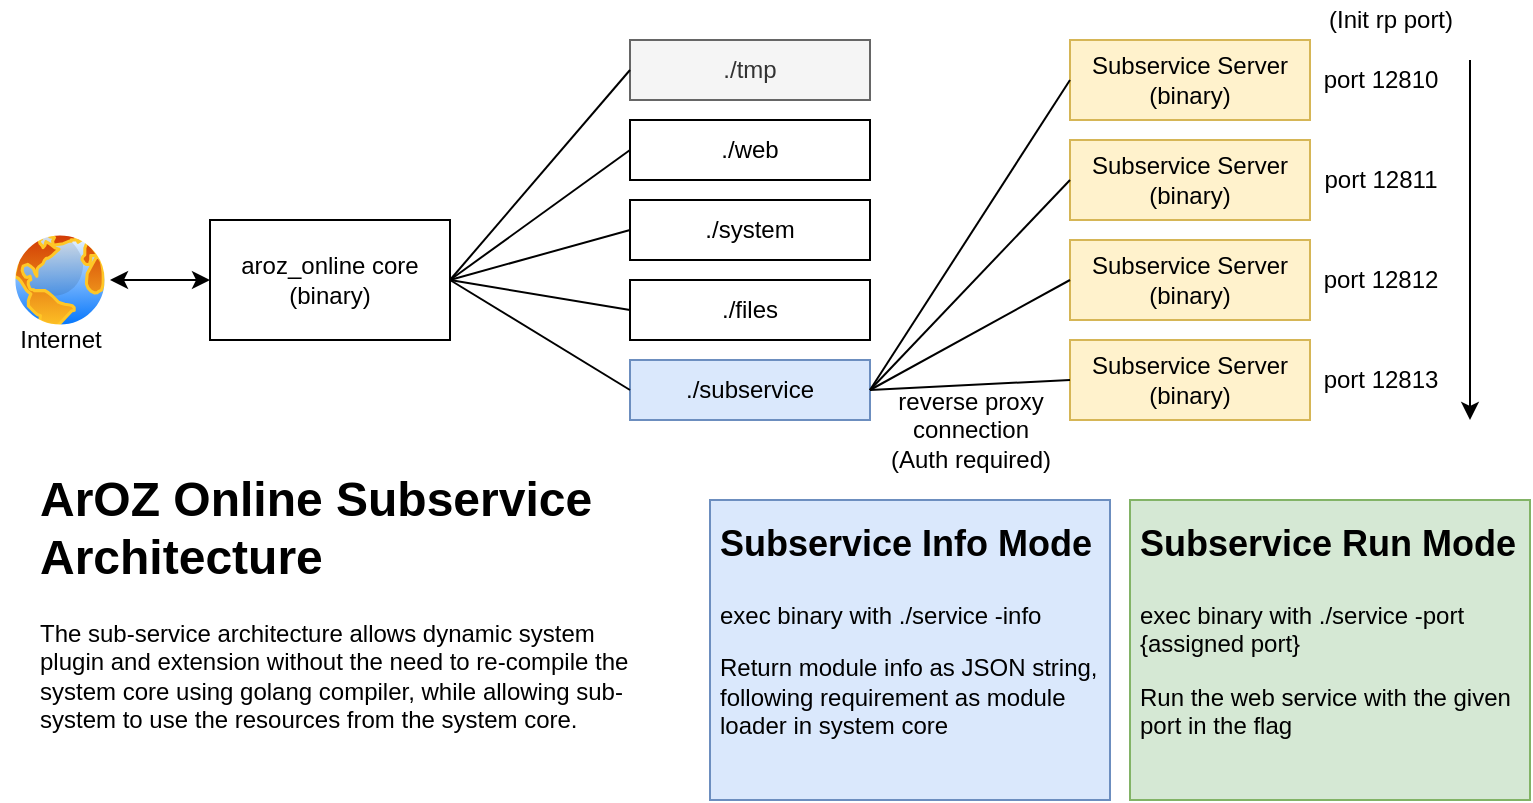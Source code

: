 <mxfile version="12.4.2" type="device" pages="1"><diagram id="6klqZmRbYNopwUd8a8NG" name="Page-1"><mxGraphModel dx="982" dy="397" grid="1" gridSize="10" guides="1" tooltips="1" connect="1" arrows="1" fold="1" page="1" pageScale="1" pageWidth="827" pageHeight="1169" math="0" shadow="0"><root><mxCell id="0"/><mxCell id="1" parent="0"/><mxCell id="2BjdnMdunMNIt6IyHlqT-1" value="aroz_online core&lt;br&gt;(binary)" style="rounded=0;whiteSpace=wrap;html=1;" vertex="1" parent="1"><mxGeometry x="130" y="250" width="120" height="60" as="geometry"/></mxCell><mxCell id="2BjdnMdunMNIt6IyHlqT-2" value="./web" style="rounded=0;whiteSpace=wrap;html=1;" vertex="1" parent="1"><mxGeometry x="340" y="200" width="120" height="30" as="geometry"/></mxCell><mxCell id="2BjdnMdunMNIt6IyHlqT-3" value="./system" style="rounded=0;whiteSpace=wrap;html=1;" vertex="1" parent="1"><mxGeometry x="340" y="240" width="120" height="30" as="geometry"/></mxCell><mxCell id="2BjdnMdunMNIt6IyHlqT-4" value="./files" style="rounded=0;whiteSpace=wrap;html=1;" vertex="1" parent="1"><mxGeometry x="340" y="280" width="120" height="30" as="geometry"/></mxCell><mxCell id="2BjdnMdunMNIt6IyHlqT-5" value="./tmp" style="rounded=0;whiteSpace=wrap;html=1;fillColor=#f5f5f5;strokeColor=#666666;fontColor=#333333;" vertex="1" parent="1"><mxGeometry x="340" y="160" width="120" height="30" as="geometry"/></mxCell><mxCell id="2BjdnMdunMNIt6IyHlqT-6" value="./subservice" style="rounded=0;whiteSpace=wrap;html=1;fillColor=#dae8fc;strokeColor=#6c8ebf;" vertex="1" parent="1"><mxGeometry x="340" y="320" width="120" height="30" as="geometry"/></mxCell><mxCell id="2BjdnMdunMNIt6IyHlqT-7" value="" style="endArrow=none;html=1;exitX=1;exitY=0.5;exitDx=0;exitDy=0;entryX=0;entryY=0.5;entryDx=0;entryDy=0;" edge="1" parent="1" source="2BjdnMdunMNIt6IyHlqT-1" target="2BjdnMdunMNIt6IyHlqT-5"><mxGeometry width="50" height="50" relative="1" as="geometry"><mxPoint x="260" y="290" as="sourcePoint"/><mxPoint x="310" y="240" as="targetPoint"/></mxGeometry></mxCell><mxCell id="2BjdnMdunMNIt6IyHlqT-8" value="" style="endArrow=none;html=1;exitX=1;exitY=0.5;exitDx=0;exitDy=0;entryX=0;entryY=0.5;entryDx=0;entryDy=0;" edge="1" parent="1" source="2BjdnMdunMNIt6IyHlqT-1" target="2BjdnMdunMNIt6IyHlqT-2"><mxGeometry width="50" height="50" relative="1" as="geometry"><mxPoint x="260" y="290" as="sourcePoint"/><mxPoint x="350" y="185" as="targetPoint"/></mxGeometry></mxCell><mxCell id="2BjdnMdunMNIt6IyHlqT-9" value="" style="endArrow=none;html=1;exitX=1;exitY=0.5;exitDx=0;exitDy=0;entryX=0;entryY=0.5;entryDx=0;entryDy=0;" edge="1" parent="1" source="2BjdnMdunMNIt6IyHlqT-1" target="2BjdnMdunMNIt6IyHlqT-3"><mxGeometry width="50" height="50" relative="1" as="geometry"><mxPoint x="270" y="300" as="sourcePoint"/><mxPoint x="360" y="195" as="targetPoint"/></mxGeometry></mxCell><mxCell id="2BjdnMdunMNIt6IyHlqT-10" value="" style="endArrow=none;html=1;entryX=0;entryY=0.5;entryDx=0;entryDy=0;" edge="1" parent="1" target="2BjdnMdunMNIt6IyHlqT-4"><mxGeometry width="50" height="50" relative="1" as="geometry"><mxPoint x="250" y="280" as="sourcePoint"/><mxPoint x="370" y="205" as="targetPoint"/></mxGeometry></mxCell><mxCell id="2BjdnMdunMNIt6IyHlqT-11" value="" style="endArrow=none;html=1;entryX=0;entryY=0.5;entryDx=0;entryDy=0;" edge="1" parent="1" target="2BjdnMdunMNIt6IyHlqT-6"><mxGeometry width="50" height="50" relative="1" as="geometry"><mxPoint x="250" y="280" as="sourcePoint"/><mxPoint x="380" y="215" as="targetPoint"/></mxGeometry></mxCell><mxCell id="2BjdnMdunMNIt6IyHlqT-12" value="Subservice Server&lt;br&gt;(binary)" style="rounded=0;whiteSpace=wrap;html=1;fillColor=#fff2cc;strokeColor=#d6b656;" vertex="1" parent="1"><mxGeometry x="560" y="160" width="120" height="40" as="geometry"/></mxCell><mxCell id="2BjdnMdunMNIt6IyHlqT-13" value="Subservice Server&lt;br&gt;(binary)" style="rounded=0;whiteSpace=wrap;html=1;fillColor=#fff2cc;strokeColor=#d6b656;" vertex="1" parent="1"><mxGeometry x="560" y="210" width="120" height="40" as="geometry"/></mxCell><mxCell id="2BjdnMdunMNIt6IyHlqT-14" value="Subservice Server&lt;br&gt;(binary)" style="rounded=0;whiteSpace=wrap;html=1;fillColor=#fff2cc;strokeColor=#d6b656;" vertex="1" parent="1"><mxGeometry x="560" y="260" width="120" height="40" as="geometry"/></mxCell><mxCell id="2BjdnMdunMNIt6IyHlqT-15" value="Subservice Server&lt;br&gt;(binary)" style="rounded=0;whiteSpace=wrap;html=1;fillColor=#fff2cc;strokeColor=#d6b656;" vertex="1" parent="1"><mxGeometry x="560" y="310" width="120" height="40" as="geometry"/></mxCell><mxCell id="2BjdnMdunMNIt6IyHlqT-16" value="" style="endArrow=none;html=1;entryX=0;entryY=0.5;entryDx=0;entryDy=0;exitX=1;exitY=0.5;exitDx=0;exitDy=0;" edge="1" parent="1" source="2BjdnMdunMNIt6IyHlqT-6" target="2BjdnMdunMNIt6IyHlqT-12"><mxGeometry width="50" height="50" relative="1" as="geometry"><mxPoint x="260" y="290" as="sourcePoint"/><mxPoint x="350" y="345" as="targetPoint"/></mxGeometry></mxCell><mxCell id="2BjdnMdunMNIt6IyHlqT-17" value="" style="endArrow=none;html=1;entryX=0;entryY=0.5;entryDx=0;entryDy=0;exitX=1;exitY=0.5;exitDx=0;exitDy=0;" edge="1" parent="1" source="2BjdnMdunMNIt6IyHlqT-6" target="2BjdnMdunMNIt6IyHlqT-13"><mxGeometry width="50" height="50" relative="1" as="geometry"><mxPoint x="470" y="345" as="sourcePoint"/><mxPoint x="570" y="190" as="targetPoint"/></mxGeometry></mxCell><mxCell id="2BjdnMdunMNIt6IyHlqT-18" value="" style="endArrow=none;html=1;entryX=0;entryY=0.5;entryDx=0;entryDy=0;exitX=1;exitY=0.5;exitDx=0;exitDy=0;" edge="1" parent="1" source="2BjdnMdunMNIt6IyHlqT-6" target="2BjdnMdunMNIt6IyHlqT-14"><mxGeometry width="50" height="50" relative="1" as="geometry"><mxPoint x="480" y="355" as="sourcePoint"/><mxPoint x="580" y="200" as="targetPoint"/></mxGeometry></mxCell><mxCell id="2BjdnMdunMNIt6IyHlqT-19" value="" style="endArrow=none;html=1;entryX=0;entryY=0.5;entryDx=0;entryDy=0;exitX=1;exitY=0.5;exitDx=0;exitDy=0;" edge="1" parent="1" source="2BjdnMdunMNIt6IyHlqT-6" target="2BjdnMdunMNIt6IyHlqT-15"><mxGeometry width="50" height="50" relative="1" as="geometry"><mxPoint x="490" y="365" as="sourcePoint"/><mxPoint x="590" y="210" as="targetPoint"/></mxGeometry></mxCell><mxCell id="2BjdnMdunMNIt6IyHlqT-20" value="port 12810" style="text;html=1;align=center;verticalAlign=middle;resizable=0;points=[];;autosize=1;" vertex="1" parent="1"><mxGeometry x="680" y="170" width="70" height="20" as="geometry"/></mxCell><mxCell id="2BjdnMdunMNIt6IyHlqT-21" value="port 12811" style="text;html=1;align=center;verticalAlign=middle;resizable=0;points=[];;autosize=1;" vertex="1" parent="1"><mxGeometry x="680" y="220" width="70" height="20" as="geometry"/></mxCell><mxCell id="2BjdnMdunMNIt6IyHlqT-22" value="port 12812" style="text;html=1;align=center;verticalAlign=middle;resizable=0;points=[];;autosize=1;" vertex="1" parent="1"><mxGeometry x="680" y="270" width="70" height="20" as="geometry"/></mxCell><mxCell id="2BjdnMdunMNIt6IyHlqT-23" value="port 12813" style="text;html=1;align=center;verticalAlign=middle;resizable=0;points=[];;autosize=1;" vertex="1" parent="1"><mxGeometry x="680" y="320" width="70" height="20" as="geometry"/></mxCell><mxCell id="2BjdnMdunMNIt6IyHlqT-24" value="(Init rp port)" style="text;html=1;align=center;verticalAlign=middle;resizable=0;points=[];;autosize=1;" vertex="1" parent="1"><mxGeometry x="680" y="140" width="80" height="20" as="geometry"/></mxCell><mxCell id="2BjdnMdunMNIt6IyHlqT-25" value="" style="endArrow=classic;html=1;" edge="1" parent="1"><mxGeometry width="50" height="50" relative="1" as="geometry"><mxPoint x="760" y="170" as="sourcePoint"/><mxPoint x="760" y="350" as="targetPoint"/></mxGeometry></mxCell><mxCell id="2BjdnMdunMNIt6IyHlqT-26" value="reverse proxy&lt;br&gt;connection&lt;br&gt;(Auth required)" style="text;html=1;align=center;verticalAlign=middle;resizable=0;points=[];;autosize=1;" vertex="1" parent="1"><mxGeometry x="460" y="330" width="100" height="50" as="geometry"/></mxCell><mxCell id="2BjdnMdunMNIt6IyHlqT-27" value="&lt;h1&gt;ArOZ Online Subservice Architecture&lt;/h1&gt;&lt;p&gt;The sub-service architecture allows dynamic system plugin and extension without the need to re-compile the system core using golang compiler, while allowing sub-system to use the resources from the system core.&lt;br&gt;&lt;/p&gt;" style="text;html=1;strokeColor=none;fillColor=none;spacing=5;spacingTop=-20;whiteSpace=wrap;overflow=hidden;rounded=0;" vertex="1" parent="1"><mxGeometry x="40" y="370" width="320" height="140" as="geometry"/></mxCell><mxCell id="2BjdnMdunMNIt6IyHlqT-29" value="" style="endArrow=classic;startArrow=classic;html=1;entryX=0;entryY=0.5;entryDx=0;entryDy=0;" edge="1" parent="1" target="2BjdnMdunMNIt6IyHlqT-1"><mxGeometry width="50" height="50" relative="1" as="geometry"><mxPoint x="80" y="280" as="sourcePoint"/><mxPoint x="80" y="290" as="targetPoint"/></mxGeometry></mxCell><mxCell id="2BjdnMdunMNIt6IyHlqT-30" value="" style="aspect=fixed;perimeter=ellipsePerimeter;html=1;align=center;shadow=0;dashed=0;spacingTop=3;image;image=img/lib/active_directory/internet_globe.svg;" vertex="1" parent="1"><mxGeometry x="30" y="255" width="50" height="50" as="geometry"/></mxCell><mxCell id="2BjdnMdunMNIt6IyHlqT-31" value="Internet" style="text;html=1;align=center;verticalAlign=middle;resizable=0;points=[];;autosize=1;" vertex="1" parent="1"><mxGeometry x="25" y="300" width="60" height="20" as="geometry"/></mxCell><mxCell id="2BjdnMdunMNIt6IyHlqT-33" value="&lt;h1&gt;&lt;span style=&quot;font-size: 18px&quot;&gt;Subservice Info Mode&lt;/span&gt;&lt;/h1&gt;&lt;p&gt;exec binary with ./service -info&lt;/p&gt;&lt;p&gt;Return module info as JSON string, following requirement as module loader in system core&lt;/p&gt;" style="text;html=1;spacing=5;spacingTop=-20;whiteSpace=wrap;overflow=hidden;rounded=0;fillColor=#dae8fc;strokeColor=#6c8ebf;" vertex="1" parent="1"><mxGeometry x="380" y="390" width="200" height="150" as="geometry"/></mxCell><mxCell id="2BjdnMdunMNIt6IyHlqT-34" value="&lt;h1&gt;&lt;span style=&quot;font-size: 18px&quot;&gt;Subservice Run Mode&lt;/span&gt;&lt;/h1&gt;&lt;p&gt;exec binary with ./service -port {assigned port}&amp;nbsp;&lt;/p&gt;&lt;p&gt;Run the web service with the given port in the flag&lt;/p&gt;" style="text;html=1;spacing=5;spacingTop=-20;whiteSpace=wrap;overflow=hidden;rounded=0;fillColor=#d5e8d4;strokeColor=#82b366;" vertex="1" parent="1"><mxGeometry x="590" y="390" width="200" height="150" as="geometry"/></mxCell></root></mxGraphModel></diagram></mxfile>